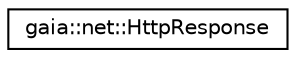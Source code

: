 digraph G
{
  edge [fontname="Helvetica",fontsize="10",labelfontname="Helvetica",labelfontsize="10"];
  node [fontname="Helvetica",fontsize="10",shape=record];
  rankdir=LR;
  Node1 [label="gaia::net::HttpResponse",height=0.2,width=0.4,color="black", fillcolor="white", style="filled",URL="$dd/d45/classgaia_1_1net_1_1_http_response.html",tooltip="HTTP response data structure."];
}
